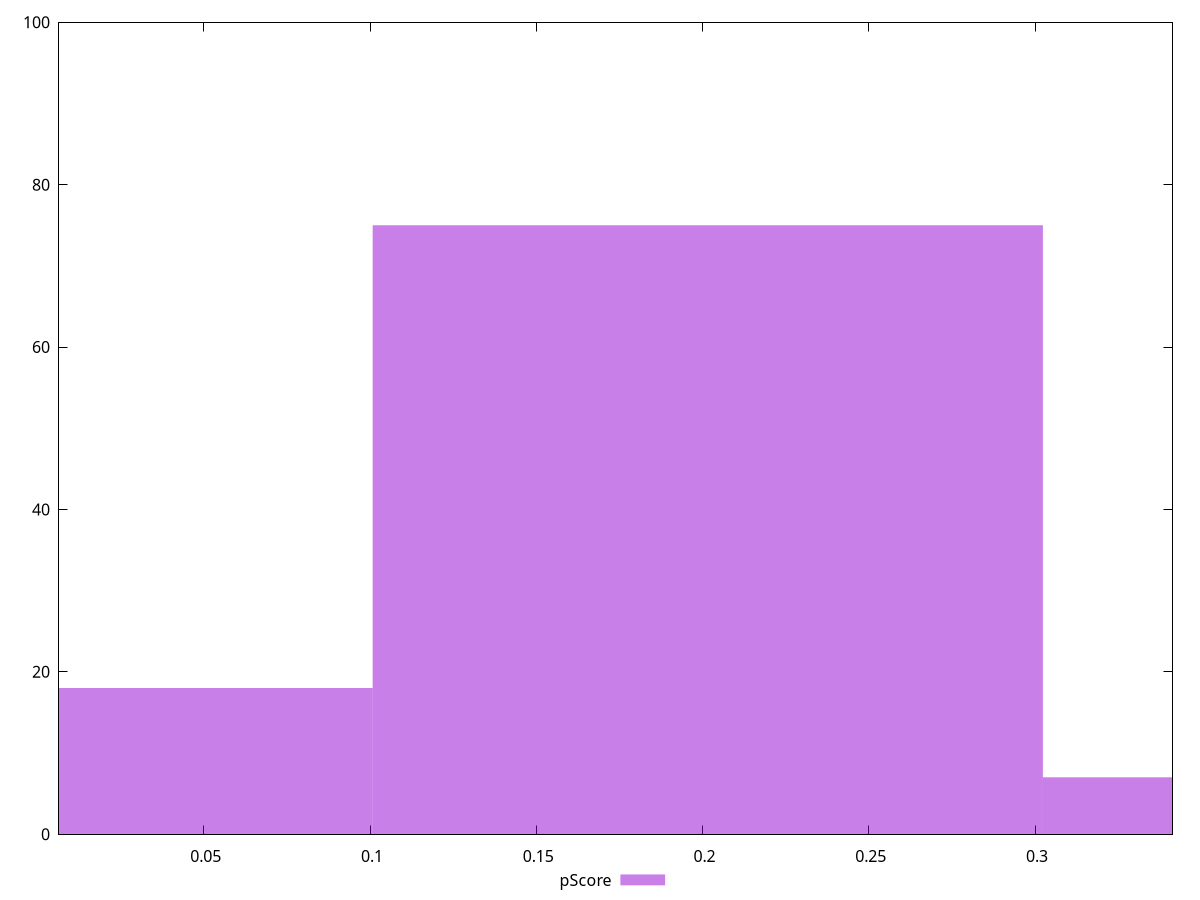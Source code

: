 reset

$pScore <<EOF
0 18
0.40311777254582476 7
0.20155888627291238 75
EOF

set key outside below
set boxwidth 0.20155888627291238
set xrange [0.006454924400957629:0.3413116586107576]
set yrange [0:100]
set trange [0:100]
set style fill transparent solid 0.5 noborder
set terminal svg size 640, 490 enhanced background rgb 'white'
set output "report_00019_2021-02-10T18-14-37.922Z//max-potential-fid/samples/pages/pScore/histogram.svg"

plot $pScore title "pScore" with boxes

reset
